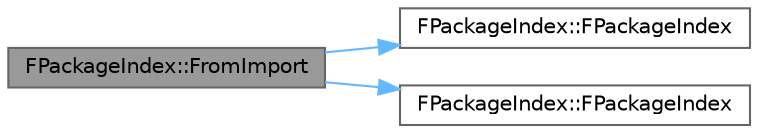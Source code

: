 digraph "FPackageIndex::FromImport"
{
 // INTERACTIVE_SVG=YES
 // LATEX_PDF_SIZE
  bgcolor="transparent";
  edge [fontname=Helvetica,fontsize=10,labelfontname=Helvetica,labelfontsize=10];
  node [fontname=Helvetica,fontsize=10,shape=box,height=0.2,width=0.4];
  rankdir="LR";
  Node1 [id="Node000001",label="FPackageIndex::FromImport",height=0.2,width=0.4,color="gray40", fillcolor="grey60", style="filled", fontcolor="black",tooltip="Create a FPackageIndex from an import index."];
  Node1 -> Node2 [id="edge1_Node000001_Node000002",color="steelblue1",style="solid",tooltip=" "];
  Node2 [id="Node000002",label="FPackageIndex::FPackageIndex",height=0.2,width=0.4,color="grey40", fillcolor="white", style="filled",URL="$d1/d10/classFPackageIndex.html#af0244b2969ba3e07b99c2a6c2539d02a",tooltip="Constructor, sets the value to null."];
  Node1 -> Node3 [id="edge2_Node000001_Node000003",color="steelblue1",style="solid",tooltip=" "];
  Node3 [id="Node000003",label="FPackageIndex::FPackageIndex",height=0.2,width=0.4,color="grey40", fillcolor="white", style="filled",URL="$d1/d10/classFPackageIndex.html#a7f2ef722ebc6ea9aa23104cd8abcd3f8",tooltip="Internal constructor, sets the index directly."];
}
